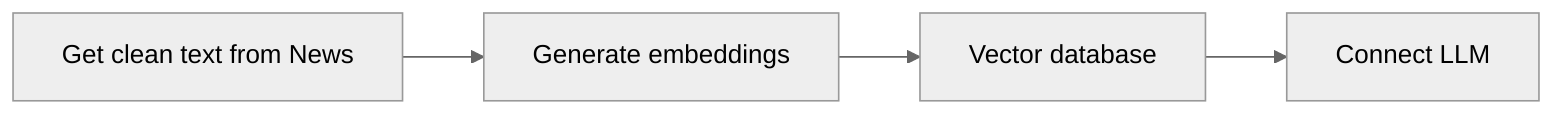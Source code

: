 ---
config:
  look: classic
  theme: neutral
---
flowchart LR
    news["Get clean text from News"] --> embeddings["Generate embeddings"]
    embeddings --> vectordb["Vector database"]
    vectordb --> llm["Connect LLM"]